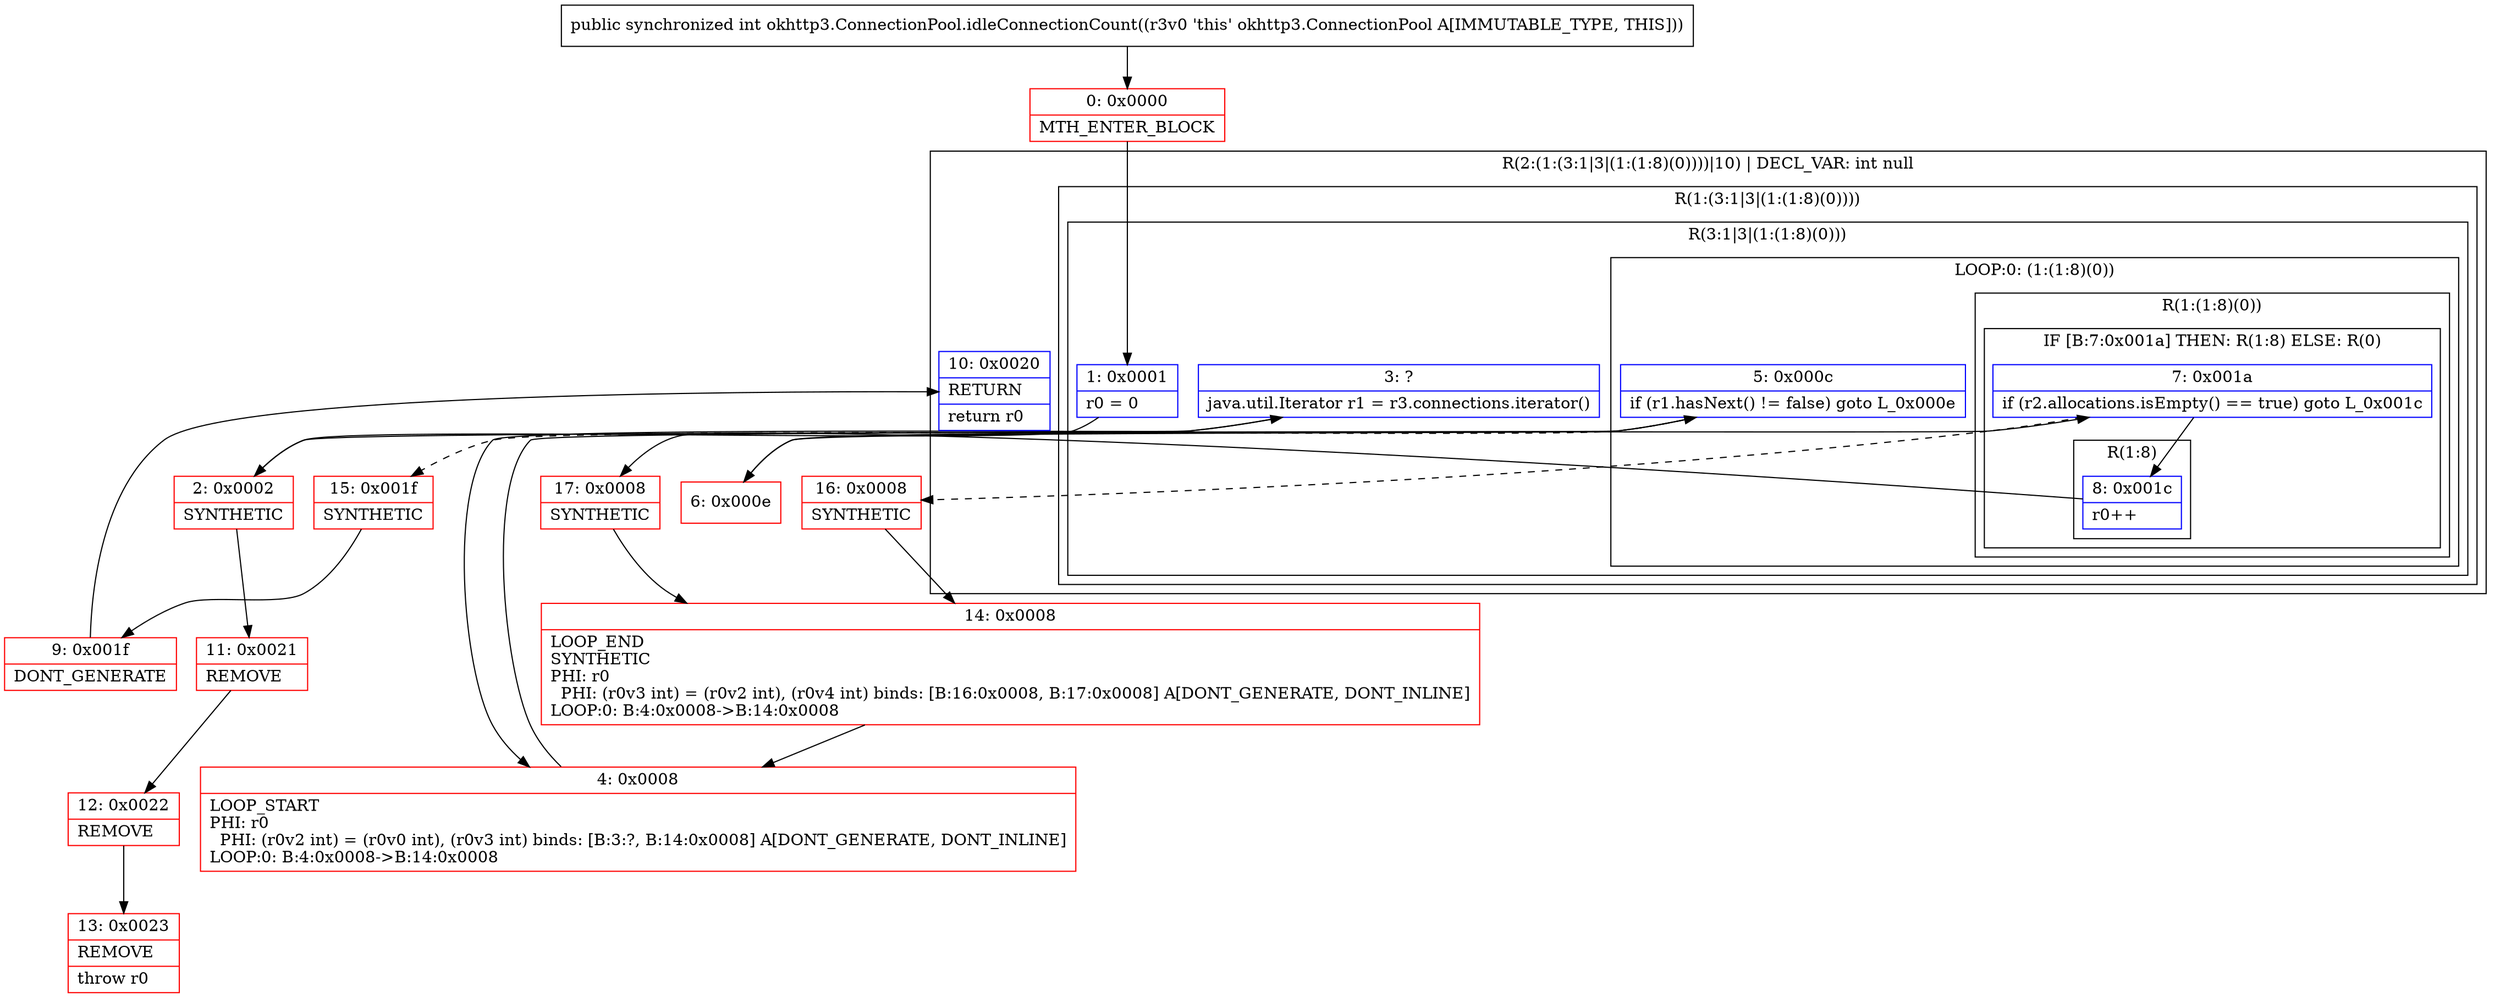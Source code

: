 digraph "CFG forokhttp3.ConnectionPool.idleConnectionCount()I" {
subgraph cluster_Region_1035187620 {
label = "R(2:(1:(3:1|3|(1:(1:8)(0))))|10) | DECL_VAR: int null\l";
node [shape=record,color=blue];
subgraph cluster_Region_2037061421 {
label = "R(1:(3:1|3|(1:(1:8)(0))))";
node [shape=record,color=blue];
subgraph cluster_Region_1439209031 {
label = "R(3:1|3|(1:(1:8)(0)))";
node [shape=record,color=blue];
Node_1 [shape=record,label="{1\:\ 0x0001|r0 = 0\l}"];
Node_3 [shape=record,label="{3\:\ ?|java.util.Iterator r1 = r3.connections.iterator()\l}"];
subgraph cluster_LoopRegion_1495450862 {
label = "LOOP:0: (1:(1:8)(0))";
node [shape=record,color=blue];
Node_5 [shape=record,label="{5\:\ 0x000c|if (r1.hasNext() != false) goto L_0x000e\l}"];
subgraph cluster_Region_640564394 {
label = "R(1:(1:8)(0))";
node [shape=record,color=blue];
subgraph cluster_IfRegion_843721398 {
label = "IF [B:7:0x001a] THEN: R(1:8) ELSE: R(0)";
node [shape=record,color=blue];
Node_7 [shape=record,label="{7\:\ 0x001a|if (r2.allocations.isEmpty() == true) goto L_0x001c\l}"];
subgraph cluster_Region_1703385099 {
label = "R(1:8)";
node [shape=record,color=blue];
Node_8 [shape=record,label="{8\:\ 0x001c|r0++\l}"];
}
subgraph cluster_Region_322539949 {
label = "R(0)";
node [shape=record,color=blue];
}
}
}
}
}
}
Node_10 [shape=record,label="{10\:\ 0x0020|RETURN\l|return r0\l}"];
}
Node_0 [shape=record,color=red,label="{0\:\ 0x0000|MTH_ENTER_BLOCK\l}"];
Node_2 [shape=record,color=red,label="{2\:\ 0x0002|SYNTHETIC\l}"];
Node_4 [shape=record,color=red,label="{4\:\ 0x0008|LOOP_START\lPHI: r0 \l  PHI: (r0v2 int) = (r0v0 int), (r0v3 int) binds: [B:3:?, B:14:0x0008] A[DONT_GENERATE, DONT_INLINE]\lLOOP:0: B:4:0x0008\-\>B:14:0x0008\l}"];
Node_6 [shape=record,color=red,label="{6\:\ 0x000e}"];
Node_9 [shape=record,color=red,label="{9\:\ 0x001f|DONT_GENERATE\l}"];
Node_11 [shape=record,color=red,label="{11\:\ 0x0021|REMOVE\l}"];
Node_12 [shape=record,color=red,label="{12\:\ 0x0022|REMOVE\l}"];
Node_13 [shape=record,color=red,label="{13\:\ 0x0023|REMOVE\l|throw r0\l}"];
Node_14 [shape=record,color=red,label="{14\:\ 0x0008|LOOP_END\lSYNTHETIC\lPHI: r0 \l  PHI: (r0v3 int) = (r0v2 int), (r0v4 int) binds: [B:16:0x0008, B:17:0x0008] A[DONT_GENERATE, DONT_INLINE]\lLOOP:0: B:4:0x0008\-\>B:14:0x0008\l}"];
Node_15 [shape=record,color=red,label="{15\:\ 0x001f|SYNTHETIC\l}"];
Node_16 [shape=record,color=red,label="{16\:\ 0x0008|SYNTHETIC\l}"];
Node_17 [shape=record,color=red,label="{17\:\ 0x0008|SYNTHETIC\l}"];
MethodNode[shape=record,label="{public synchronized int okhttp3.ConnectionPool.idleConnectionCount((r3v0 'this' okhttp3.ConnectionPool A[IMMUTABLE_TYPE, THIS])) }"];
MethodNode -> Node_0;
Node_1 -> Node_2;
Node_3 -> Node_4;
Node_5 -> Node_6;
Node_5 -> Node_15[style=dashed];
Node_7 -> Node_8;
Node_7 -> Node_16[style=dashed];
Node_8 -> Node_17;
Node_0 -> Node_1;
Node_2 -> Node_3;
Node_2 -> Node_11;
Node_4 -> Node_5;
Node_6 -> Node_7;
Node_9 -> Node_10;
Node_11 -> Node_12;
Node_12 -> Node_13;
Node_14 -> Node_4;
Node_15 -> Node_9;
Node_16 -> Node_14;
Node_17 -> Node_14;
}

